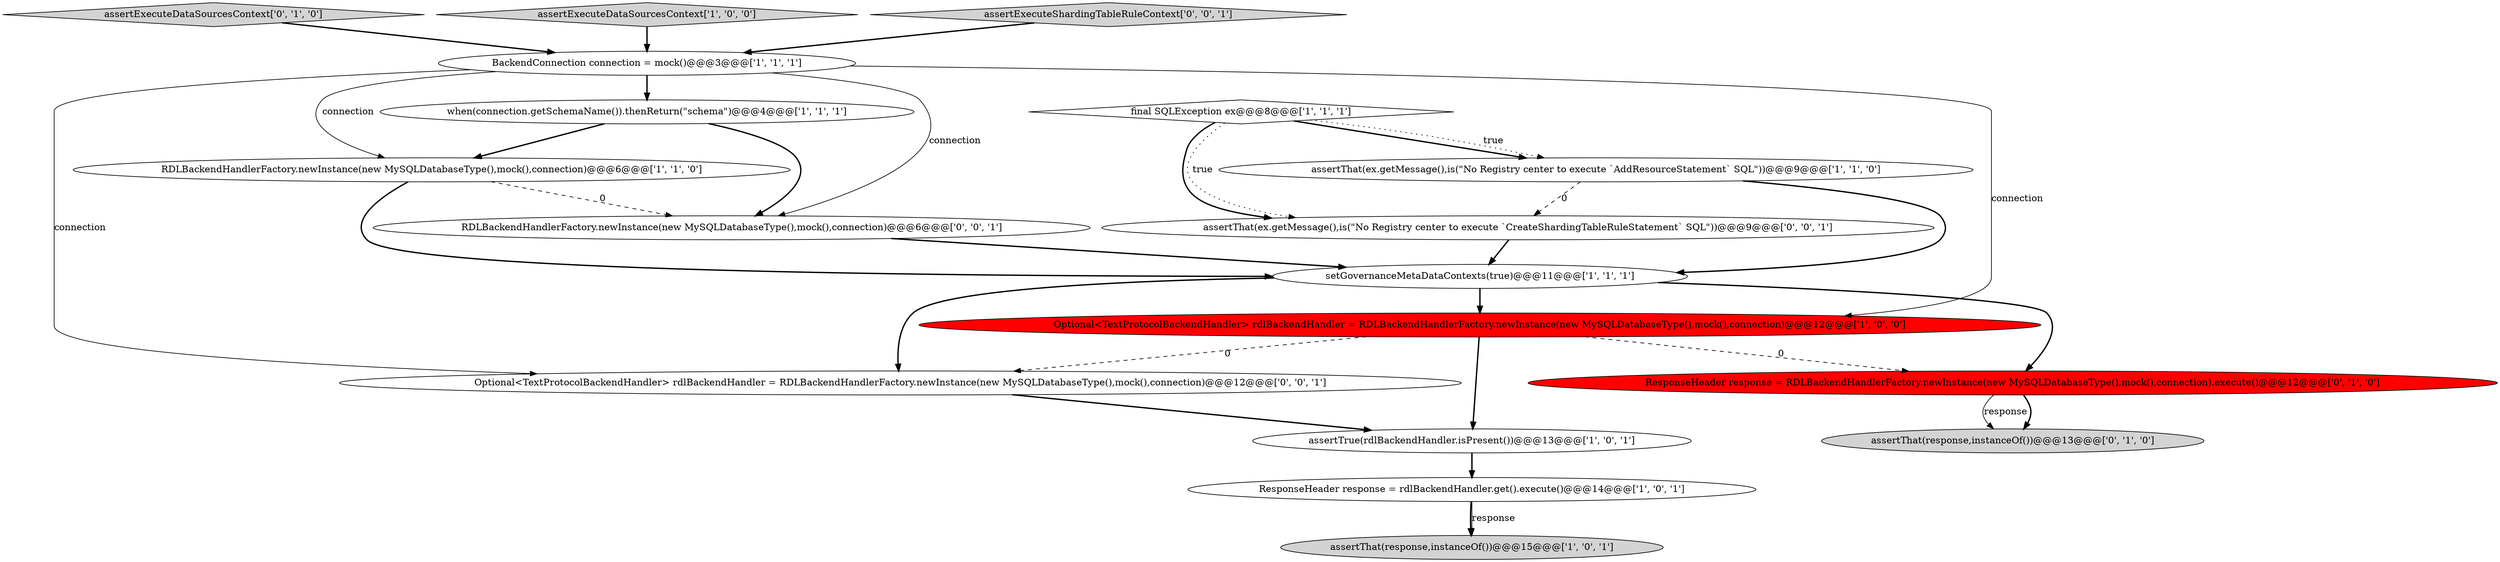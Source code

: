 digraph {
1 [style = filled, label = "ResponseHeader response = rdlBackendHandler.get().execute()@@@14@@@['1', '0', '1']", fillcolor = white, shape = ellipse image = "AAA0AAABBB1BBB"];
11 [style = filled, label = "assertExecuteDataSourcesContext['0', '1', '0']", fillcolor = lightgray, shape = diamond image = "AAA0AAABBB2BBB"];
7 [style = filled, label = "final SQLException ex@@@8@@@['1', '1', '1']", fillcolor = white, shape = diamond image = "AAA0AAABBB1BBB"];
4 [style = filled, label = "assertThat(ex.getMessage(),is(\"No Registry center to execute `AddResourceStatement` SQL\"))@@@9@@@['1', '1', '0']", fillcolor = white, shape = ellipse image = "AAA0AAABBB1BBB"];
9 [style = filled, label = "assertExecuteDataSourcesContext['1', '0', '0']", fillcolor = lightgray, shape = diamond image = "AAA0AAABBB1BBB"];
5 [style = filled, label = "RDLBackendHandlerFactory.newInstance(new MySQLDatabaseType(),mock(),connection)@@@6@@@['1', '1', '0']", fillcolor = white, shape = ellipse image = "AAA0AAABBB1BBB"];
3 [style = filled, label = "BackendConnection connection = mock()@@@3@@@['1', '1', '1']", fillcolor = white, shape = ellipse image = "AAA0AAABBB1BBB"];
16 [style = filled, label = "Optional<TextProtocolBackendHandler> rdlBackendHandler = RDLBackendHandlerFactory.newInstance(new MySQLDatabaseType(),mock(),connection)@@@12@@@['0', '0', '1']", fillcolor = white, shape = ellipse image = "AAA0AAABBB3BBB"];
17 [style = filled, label = "RDLBackendHandlerFactory.newInstance(new MySQLDatabaseType(),mock(),connection)@@@6@@@['0', '0', '1']", fillcolor = white, shape = ellipse image = "AAA0AAABBB3BBB"];
6 [style = filled, label = "setGovernanceMetaDataContexts(true)@@@11@@@['1', '1', '1']", fillcolor = white, shape = ellipse image = "AAA0AAABBB1BBB"];
15 [style = filled, label = "assertThat(ex.getMessage(),is(\"No Registry center to execute `CreateShardingTableRuleStatement` SQL\"))@@@9@@@['0', '0', '1']", fillcolor = white, shape = ellipse image = "AAA0AAABBB3BBB"];
12 [style = filled, label = "ResponseHeader response = RDLBackendHandlerFactory.newInstance(new MySQLDatabaseType(),mock(),connection).execute()@@@12@@@['0', '1', '0']", fillcolor = red, shape = ellipse image = "AAA1AAABBB2BBB"];
14 [style = filled, label = "assertExecuteShardingTableRuleContext['0', '0', '1']", fillcolor = lightgray, shape = diamond image = "AAA0AAABBB3BBB"];
0 [style = filled, label = "Optional<TextProtocolBackendHandler> rdlBackendHandler = RDLBackendHandlerFactory.newInstance(new MySQLDatabaseType(),mock(),connection)@@@12@@@['1', '0', '0']", fillcolor = red, shape = ellipse image = "AAA1AAABBB1BBB"];
10 [style = filled, label = "when(connection.getSchemaName()).thenReturn(\"schema\")@@@4@@@['1', '1', '1']", fillcolor = white, shape = ellipse image = "AAA0AAABBB1BBB"];
8 [style = filled, label = "assertTrue(rdlBackendHandler.isPresent())@@@13@@@['1', '0', '1']", fillcolor = white, shape = ellipse image = "AAA0AAABBB1BBB"];
13 [style = filled, label = "assertThat(response,instanceOf())@@@13@@@['0', '1', '0']", fillcolor = lightgray, shape = ellipse image = "AAA0AAABBB2BBB"];
2 [style = filled, label = "assertThat(response,instanceOf())@@@15@@@['1', '0', '1']", fillcolor = lightgray, shape = ellipse image = "AAA0AAABBB1BBB"];
14->3 [style = bold, label=""];
16->8 [style = bold, label=""];
17->6 [style = bold, label=""];
4->6 [style = bold, label=""];
3->17 [style = solid, label="connection"];
0->16 [style = dashed, label="0"];
3->16 [style = solid, label="connection"];
10->17 [style = bold, label=""];
6->0 [style = bold, label=""];
15->6 [style = bold, label=""];
7->4 [style = bold, label=""];
0->12 [style = dashed, label="0"];
7->15 [style = dotted, label="true"];
8->1 [style = bold, label=""];
3->10 [style = bold, label=""];
12->13 [style = bold, label=""];
10->5 [style = bold, label=""];
5->6 [style = bold, label=""];
5->17 [style = dashed, label="0"];
3->0 [style = solid, label="connection"];
11->3 [style = bold, label=""];
6->16 [style = bold, label=""];
4->15 [style = dashed, label="0"];
7->4 [style = dotted, label="true"];
0->8 [style = bold, label=""];
9->3 [style = bold, label=""];
7->15 [style = bold, label=""];
1->2 [style = bold, label=""];
12->13 [style = solid, label="response"];
1->2 [style = solid, label="response"];
3->5 [style = solid, label="connection"];
6->12 [style = bold, label=""];
}
